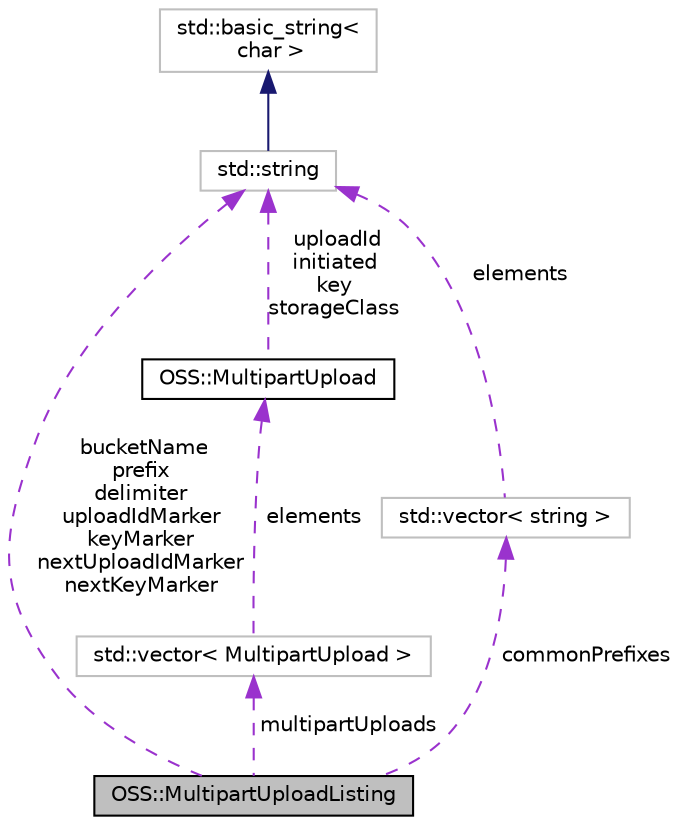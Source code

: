 digraph "OSS::MultipartUploadListing"
{
  edge [fontname="Helvetica",fontsize="10",labelfontname="Helvetica",labelfontsize="10"];
  node [fontname="Helvetica",fontsize="10",shape=record];
  Node1 [label="OSS::MultipartUploadListing",height=0.2,width=0.4,color="black", fillcolor="grey75", style="filled" fontcolor="black"];
  Node2 -> Node1 [dir="back",color="darkorchid3",fontsize="10",style="dashed",label=" multipartUploads" ,fontname="Helvetica"];
  Node2 [label="std::vector\< MultipartUpload \>",height=0.2,width=0.4,color="grey75", fillcolor="white", style="filled"];
  Node3 -> Node2 [dir="back",color="darkorchid3",fontsize="10",style="dashed",label=" elements" ,fontname="Helvetica"];
  Node3 [label="OSS::MultipartUpload",height=0.2,width=0.4,color="black", fillcolor="white", style="filled",URL="$class_o_s_s_1_1_multipart_upload.html"];
  Node4 -> Node3 [dir="back",color="darkorchid3",fontsize="10",style="dashed",label=" uploadId\ninitiated\nkey\nstorageClass" ,fontname="Helvetica"];
  Node4 [label="std::string",height=0.2,width=0.4,color="grey75", fillcolor="white", style="filled",tooltip="STL class."];
  Node5 -> Node4 [dir="back",color="midnightblue",fontsize="10",style="solid",fontname="Helvetica"];
  Node5 [label="std::basic_string\<\l char \>",height=0.2,width=0.4,color="grey75", fillcolor="white", style="filled",tooltip="STL class."];
  Node6 -> Node1 [dir="back",color="darkorchid3",fontsize="10",style="dashed",label=" commonPrefixes" ,fontname="Helvetica"];
  Node6 [label="std::vector\< string \>",height=0.2,width=0.4,color="grey75", fillcolor="white", style="filled"];
  Node4 -> Node6 [dir="back",color="darkorchid3",fontsize="10",style="dashed",label=" elements" ,fontname="Helvetica"];
  Node4 -> Node1 [dir="back",color="darkorchid3",fontsize="10",style="dashed",label=" bucketName\nprefix\ndelimiter\nuploadIdMarker\nkeyMarker\nnextUploadIdMarker\nnextKeyMarker" ,fontname="Helvetica"];
}

